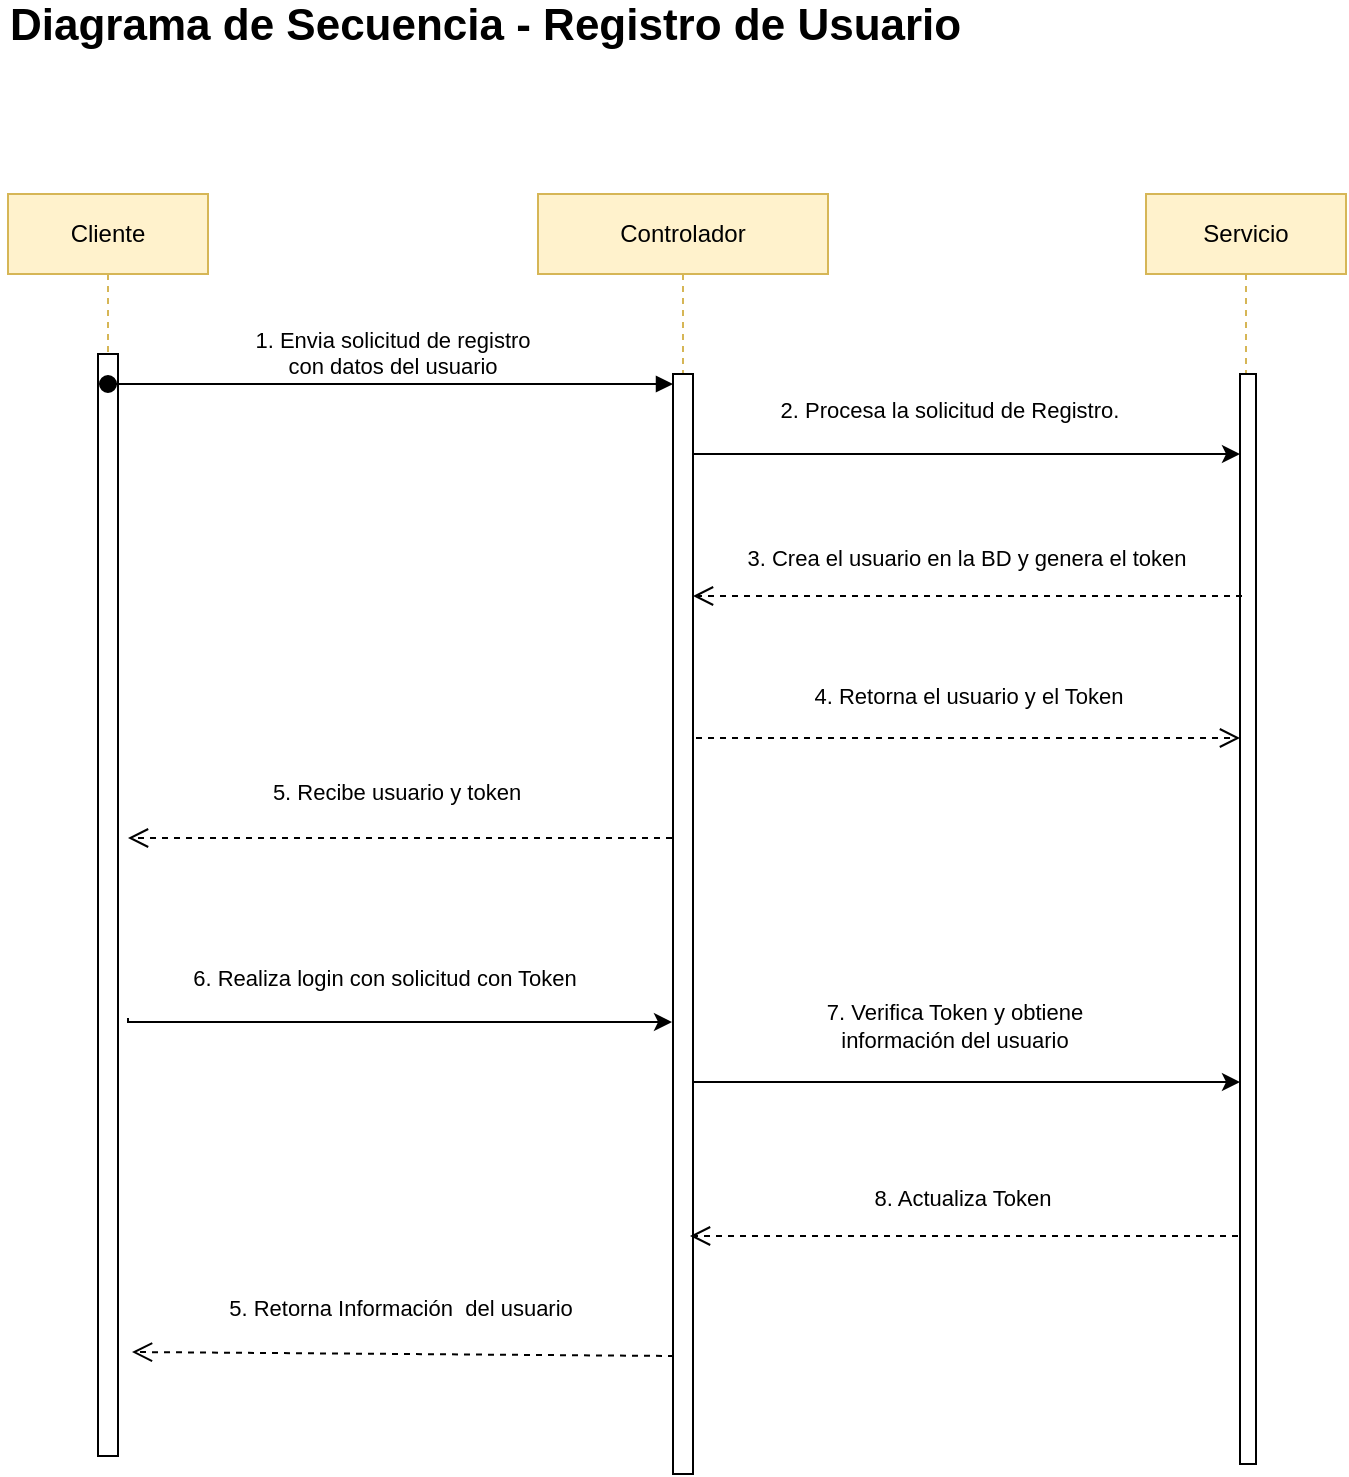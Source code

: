 <mxfile version="22.1.7" type="device">
  <diagram name="Page-1" id="pf1tawMYcWCk-H3S4JUF">
    <mxGraphModel dx="1026" dy="691" grid="0" gridSize="10" guides="1" tooltips="1" connect="1" arrows="1" fold="1" page="1" pageScale="1" pageWidth="850" pageHeight="1100" math="0" shadow="0">
      <root>
        <mxCell id="0" />
        <mxCell id="1" parent="0" />
        <mxCell id="7mXV5HR3r4F1ztO2C5De-2" value="Diagrama de Secuencia - Registro de Usuario" style="text;align=left;fontStyle=1;verticalAlign=middle;spacingLeft=3;spacingRight=3;strokeColor=none;rotatable=0;points=[[0,0.5],[1,0.5]];portConstraint=eastwest;html=1;fontSize=22;" vertex="1" parent="1">
          <mxGeometry x="66" y="73" width="290" height="26" as="geometry" />
        </mxCell>
        <mxCell id="7mXV5HR3r4F1ztO2C5De-10" value="Cliente" style="shape=umlLifeline;perimeter=lifelinePerimeter;whiteSpace=wrap;html=1;container=1;dropTarget=0;collapsible=0;recursiveResize=0;outlineConnect=0;portConstraint=eastwest;newEdgeStyle={&quot;curved&quot;:0,&quot;rounded&quot;:0};fillColor=#fff2cc;strokeColor=#d6b656;" vertex="1" parent="1">
          <mxGeometry x="70" y="170" width="100" height="631" as="geometry" />
        </mxCell>
        <mxCell id="7mXV5HR3r4F1ztO2C5De-31" value="" style="html=1;points=[[0,0,0,0,5],[0,1,0,0,-5],[1,0,0,0,5],[1,1,0,0,-5]];perimeter=orthogonalPerimeter;outlineConnect=0;targetShapes=umlLifeline;portConstraint=eastwest;newEdgeStyle={&quot;curved&quot;:0,&quot;rounded&quot;:0};" vertex="1" parent="7mXV5HR3r4F1ztO2C5De-10">
          <mxGeometry x="45" y="80" width="10" height="551" as="geometry" />
        </mxCell>
        <mxCell id="7mXV5HR3r4F1ztO2C5De-12" value="Controlador" style="shape=umlLifeline;perimeter=lifelinePerimeter;whiteSpace=wrap;html=1;container=1;dropTarget=0;collapsible=0;recursiveResize=0;outlineConnect=0;portConstraint=eastwest;newEdgeStyle={&quot;curved&quot;:0,&quot;rounded&quot;:0};fillColor=#fff2cc;strokeColor=#d6b656;" vertex="1" parent="1">
          <mxGeometry x="335" y="170" width="145" height="640" as="geometry" />
        </mxCell>
        <mxCell id="7mXV5HR3r4F1ztO2C5De-14" value="" style="html=1;points=[[0,0,0,0,5],[0,1,0,0,-5],[1,0,0,0,5],[1,1,0,0,-5]];perimeter=orthogonalPerimeter;outlineConnect=0;targetShapes=umlLifeline;portConstraint=eastwest;newEdgeStyle={&quot;curved&quot;:0,&quot;rounded&quot;:0};" vertex="1" parent="7mXV5HR3r4F1ztO2C5De-12">
          <mxGeometry x="67.5" y="90" width="10" height="550" as="geometry" />
        </mxCell>
        <mxCell id="7mXV5HR3r4F1ztO2C5De-13" value="Servicio" style="shape=umlLifeline;perimeter=lifelinePerimeter;whiteSpace=wrap;html=1;container=1;dropTarget=0;collapsible=0;recursiveResize=0;outlineConnect=0;portConstraint=eastwest;newEdgeStyle={&quot;curved&quot;:0,&quot;rounded&quot;:0};fillColor=#fff2cc;strokeColor=#d6b656;" vertex="1" parent="1">
          <mxGeometry x="639" y="170" width="100" height="635" as="geometry" />
        </mxCell>
        <mxCell id="7mXV5HR3r4F1ztO2C5De-16" value="" style="html=1;points=[[0,0,0,0,5],[0,1,0,0,-5],[1,0,0,0,5],[1,1,0,0,-5]];perimeter=orthogonalPerimeter;outlineConnect=0;targetShapes=umlLifeline;portConstraint=eastwest;newEdgeStyle={&quot;curved&quot;:0,&quot;rounded&quot;:0};" vertex="1" parent="7mXV5HR3r4F1ztO2C5De-13">
          <mxGeometry x="47" y="90" width="8" height="545" as="geometry" />
        </mxCell>
        <mxCell id="7mXV5HR3r4F1ztO2C5De-15" value="1. Envia solicitud de registro &lt;br&gt;con datos del usuario" style="html=1;verticalAlign=bottom;startArrow=oval;endArrow=block;startSize=8;curved=0;rounded=0;entryX=0;entryY=0;entryDx=0;entryDy=5;" edge="1" target="7mXV5HR3r4F1ztO2C5De-14" parent="1" source="7mXV5HR3r4F1ztO2C5De-10">
          <mxGeometry x="0.004" relative="1" as="geometry">
            <mxPoint x="300" y="265" as="sourcePoint" />
            <mxPoint as="offset" />
          </mxGeometry>
        </mxCell>
        <mxCell id="7mXV5HR3r4F1ztO2C5De-17" value="" style="edgeStyle=orthogonalEdgeStyle;rounded=0;orthogonalLoop=1;jettySize=auto;html=1;curved=0;" edge="1" parent="1" source="7mXV5HR3r4F1ztO2C5De-14" target="7mXV5HR3r4F1ztO2C5De-16">
          <mxGeometry relative="1" as="geometry">
            <Array as="points">
              <mxPoint x="612" y="300" />
              <mxPoint x="612" y="300" />
            </Array>
          </mxGeometry>
        </mxCell>
        <mxCell id="7mXV5HR3r4F1ztO2C5De-18" value="2. Procesa la solicitud de Registro.&amp;nbsp;" style="edgeLabel;html=1;align=center;verticalAlign=middle;resizable=0;points=[];" vertex="1" connectable="0" parent="7mXV5HR3r4F1ztO2C5De-17">
          <mxGeometry x="-0.492" y="-1" relative="1" as="geometry">
            <mxPoint x="60" y="-23" as="offset" />
          </mxGeometry>
        </mxCell>
        <mxCell id="7mXV5HR3r4F1ztO2C5De-20" value="3. Crea el usuario en la BD y genera el token" style="html=1;verticalAlign=bottom;endArrow=open;dashed=1;endSize=8;curved=0;rounded=0;" edge="1" parent="1" target="7mXV5HR3r4F1ztO2C5De-14">
          <mxGeometry x="0.005" y="-10" relative="1" as="geometry">
            <mxPoint x="687" y="371" as="sourcePoint" />
            <mxPoint x="416" y="371" as="targetPoint" />
            <mxPoint as="offset" />
          </mxGeometry>
        </mxCell>
        <mxCell id="7mXV5HR3r4F1ztO2C5De-21" value="4. Retorna el usuario y el Token" style="html=1;verticalAlign=bottom;endArrow=open;dashed=1;endSize=8;curved=0;rounded=0;" edge="1" parent="1">
          <mxGeometry y="12" relative="1" as="geometry">
            <mxPoint x="414" y="442" as="sourcePoint" />
            <mxPoint x="686" y="442" as="targetPoint" />
            <mxPoint as="offset" />
          </mxGeometry>
        </mxCell>
        <mxCell id="7mXV5HR3r4F1ztO2C5De-23" value="5. Recibe usuario y token" style="html=1;verticalAlign=bottom;endArrow=open;dashed=1;endSize=8;curved=0;rounded=0;" edge="1" parent="1">
          <mxGeometry x="0.014" y="-14" relative="1" as="geometry">
            <mxPoint x="402" y="492" as="sourcePoint" />
            <mxPoint x="130" y="492" as="targetPoint" />
            <mxPoint as="offset" />
          </mxGeometry>
        </mxCell>
        <mxCell id="7mXV5HR3r4F1ztO2C5De-24" value="" style="edgeStyle=orthogonalEdgeStyle;rounded=0;orthogonalLoop=1;jettySize=auto;html=1;curved=0;" edge="1" parent="1">
          <mxGeometry relative="1" as="geometry">
            <mxPoint x="130" y="582" as="sourcePoint" />
            <mxPoint x="402" y="584" as="targetPoint" />
            <Array as="points">
              <mxPoint x="320" y="584" />
              <mxPoint x="320" y="584" />
            </Array>
          </mxGeometry>
        </mxCell>
        <mxCell id="7mXV5HR3r4F1ztO2C5De-25" value="6. Realiza login con solicitud con Token" style="edgeLabel;html=1;align=center;verticalAlign=middle;resizable=0;points=[];" vertex="1" connectable="0" parent="7mXV5HR3r4F1ztO2C5De-24">
          <mxGeometry x="-0.492" y="-1" relative="1" as="geometry">
            <mxPoint x="60" y="-23" as="offset" />
          </mxGeometry>
        </mxCell>
        <mxCell id="7mXV5HR3r4F1ztO2C5De-27" value="" style="edgeStyle=orthogonalEdgeStyle;rounded=0;orthogonalLoop=1;jettySize=auto;html=1;curved=0;" edge="1" parent="1">
          <mxGeometry relative="1" as="geometry">
            <mxPoint x="413" y="614" as="sourcePoint" />
            <mxPoint x="686" y="614" as="targetPoint" />
            <Array as="points">
              <mxPoint x="612" y="614" />
              <mxPoint x="612" y="614" />
            </Array>
          </mxGeometry>
        </mxCell>
        <mxCell id="7mXV5HR3r4F1ztO2C5De-28" value="7. Verifica Token y obtiene &lt;br&gt;información del usuario" style="edgeLabel;html=1;align=center;verticalAlign=middle;resizable=0;points=[];" vertex="1" connectable="0" parent="7mXV5HR3r4F1ztO2C5De-27">
          <mxGeometry x="-0.492" y="-1" relative="1" as="geometry">
            <mxPoint x="60" y="-29" as="offset" />
          </mxGeometry>
        </mxCell>
        <mxCell id="7mXV5HR3r4F1ztO2C5De-29" value="8. Actualiza Token" style="html=1;verticalAlign=bottom;endArrow=open;dashed=1;endSize=8;curved=0;rounded=0;" edge="1" parent="1">
          <mxGeometry x="0.007" y="-10" relative="1" as="geometry">
            <mxPoint x="685" y="691" as="sourcePoint" />
            <mxPoint x="411" y="691" as="targetPoint" />
            <mxPoint as="offset" />
          </mxGeometry>
        </mxCell>
        <mxCell id="7mXV5HR3r4F1ztO2C5De-30" value="5. Retorna Información &amp;nbsp;del usuario" style="html=1;verticalAlign=bottom;endArrow=open;dashed=1;endSize=8;curved=0;rounded=0;" edge="1" parent="1">
          <mxGeometry x="0.014" y="-14" relative="1" as="geometry">
            <mxPoint x="403" y="751" as="sourcePoint" />
            <mxPoint x="132" y="749" as="targetPoint" />
            <mxPoint as="offset" />
          </mxGeometry>
        </mxCell>
      </root>
    </mxGraphModel>
  </diagram>
</mxfile>

